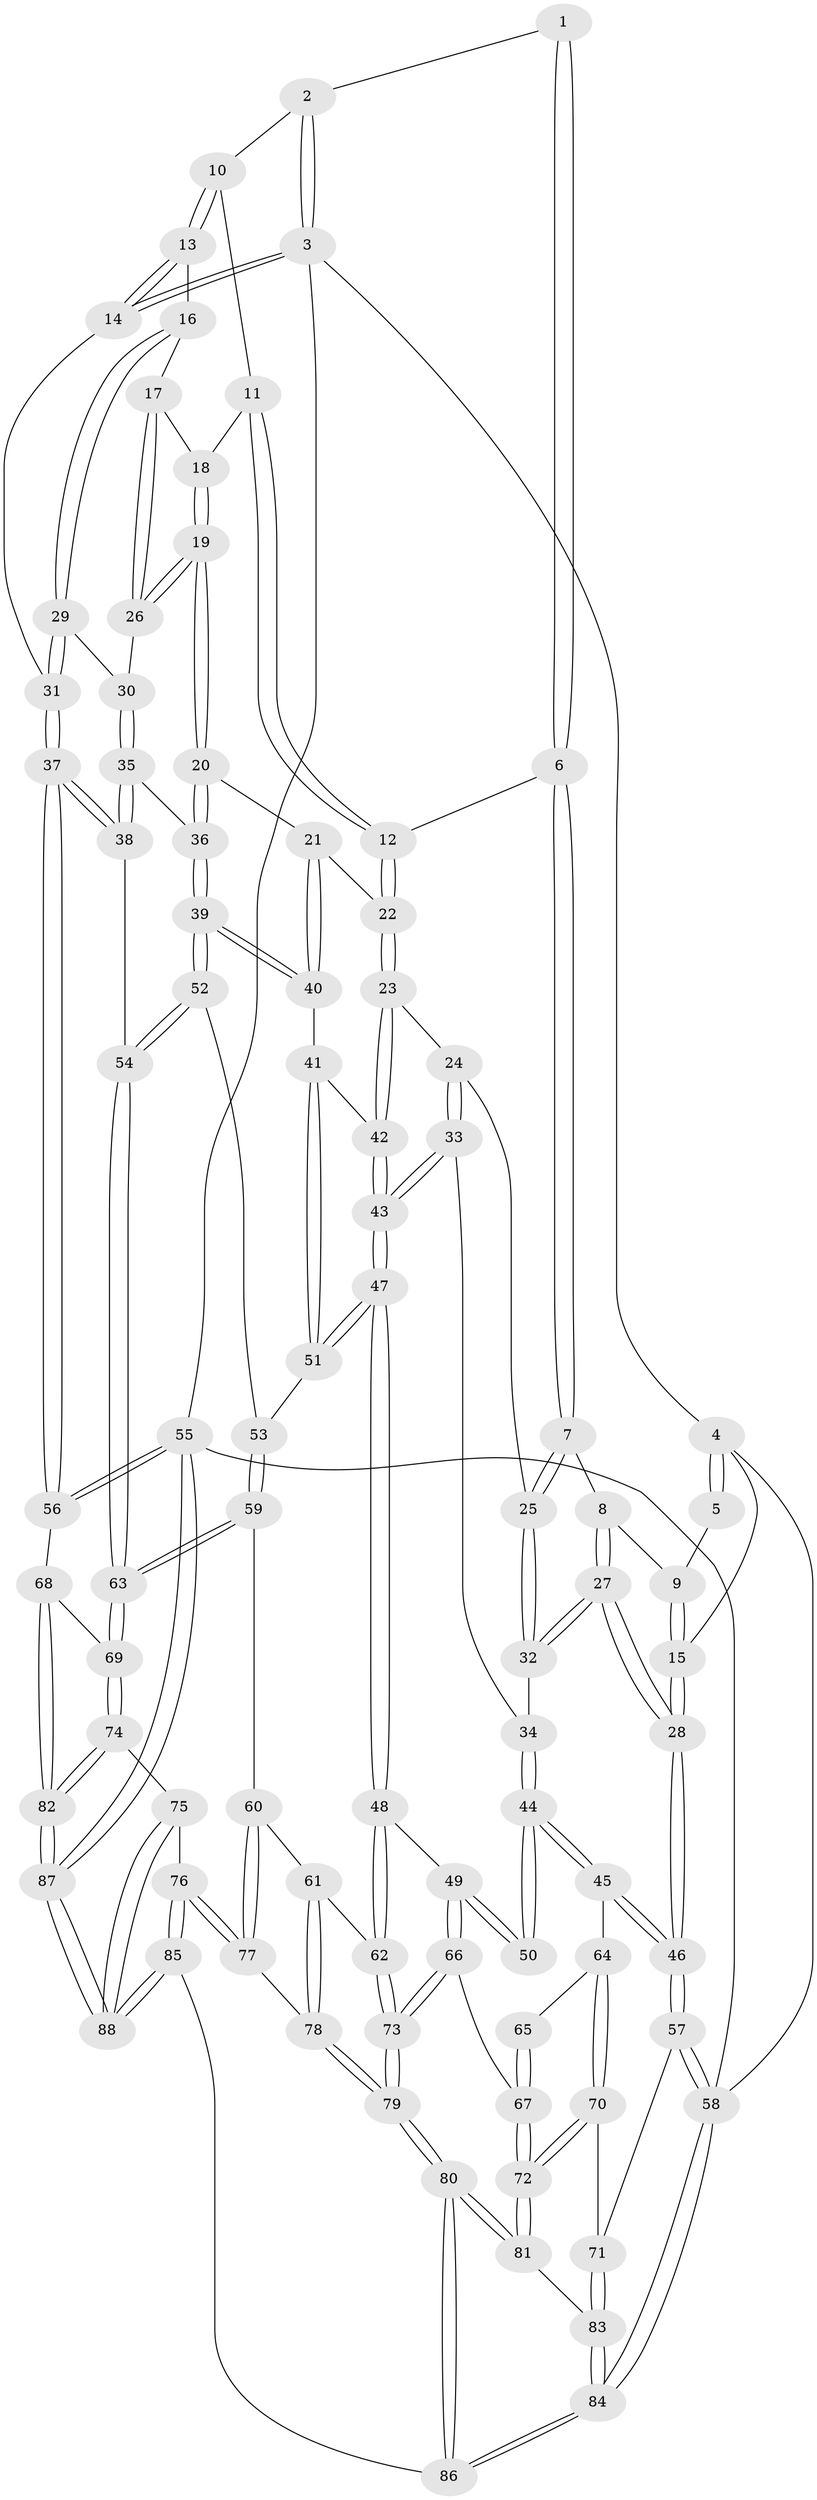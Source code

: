 // Generated by graph-tools (version 1.1) at 2025/11/02/27/25 16:11:54]
// undirected, 88 vertices, 217 edges
graph export_dot {
graph [start="1"]
  node [color=gray90,style=filled];
  1 [pos="+0.556244196323689+0"];
  2 [pos="+0.7094318961692104+0"];
  3 [pos="+1+0"];
  4 [pos="+0+0"];
  5 [pos="+0.3376343393114236+0"];
  6 [pos="+0.5392273641236142+0"];
  7 [pos="+0.44572458826951034+0.13753536591597051"];
  8 [pos="+0.3407175790347281+0.12728165239256384"];
  9 [pos="+0.3115096368798107+0.09212494189271456"];
  10 [pos="+0.7933427991294817+0.042809216833906295"];
  11 [pos="+0.65797444379639+0.11039200424736145"];
  12 [pos="+0.6345141333622127+0.10077789053716467"];
  13 [pos="+0.8378796964493629+0.12046606413331763"];
  14 [pos="+1+0"];
  15 [pos="+0+0"];
  16 [pos="+0.8363247284584877+0.12690563012340114"];
  17 [pos="+0.7348896583928914+0.14973495481196694"];
  18 [pos="+0.6791268051064097+0.1275953143901612"];
  19 [pos="+0.6697004892989543+0.2806410476192906"];
  20 [pos="+0.6633965949467242+0.2842740797412041"];
  21 [pos="+0.6292668994654992+0.29443742698533637"];
  22 [pos="+0.598813597759132+0.29066970603019565"];
  23 [pos="+0.5775222364685583+0.2946656196380933"];
  24 [pos="+0.5333423334466205+0.25962482539701837"];
  25 [pos="+0.45429564496681146+0.16954430259760858"];
  26 [pos="+0.68425865170363+0.27496401402889514"];
  27 [pos="+0.15730443638036087+0.30663858556139634"];
  28 [pos="+0+0.3228779797473492"];
  29 [pos="+0.8615051222127452+0.2373391999708074"];
  30 [pos="+0.8421723242055892+0.26467233024236914"];
  31 [pos="+1+0.27085495922422503"];
  32 [pos="+0.3150185085132726+0.35358410441339827"];
  33 [pos="+0.3393231734953243+0.3705879133522641"];
  34 [pos="+0.32832059096825583+0.3659492331495563"];
  35 [pos="+0.8487492981894045+0.4347514991893498"];
  36 [pos="+0.8225633404477006+0.4438712437565678"];
  37 [pos="+1+0.468063710078329"];
  38 [pos="+0.9880733003581635+0.4954100750144119"];
  39 [pos="+0.7501474775665264+0.4871941473382115"];
  40 [pos="+0.7039400250001094+0.45982231092803705"];
  41 [pos="+0.6101386659423352+0.46702823295946544"];
  42 [pos="+0.5148520198124003+0.42631562190133543"];
  43 [pos="+0.4741768005833863+0.45642124471639123"];
  44 [pos="+0.3031636208452094+0.5052067801873075"];
  45 [pos="+0.059473294230718475+0.5263169114079536"];
  46 [pos="+0+0.44931620616354845"];
  47 [pos="+0.45775821186922244+0.589879342245845"];
  48 [pos="+0.4536103102621999+0.6009131792524645"];
  49 [pos="+0.41224251245675614+0.617119521176639"];
  50 [pos="+0.378928042935378+0.6090604642555094"];
  51 [pos="+0.6147209576723722+0.5456715573547876"];
  52 [pos="+0.7384972852774404+0.5305714335441731"];
  53 [pos="+0.6985100252787295+0.5831112746600544"];
  54 [pos="+0.875222258146678+0.6576076032800038"];
  55 [pos="+1+1"];
  56 [pos="+1+0.708942928153561"];
  57 [pos="+0+0.6169771328929221"];
  58 [pos="+0+1"];
  59 [pos="+0.6814094532908885+0.6605755922836426"];
  60 [pos="+0.6656411800161469+0.6731235407052492"];
  61 [pos="+0.5913333932418539+0.6859569153654399"];
  62 [pos="+0.5382903200693683+0.6766683627611919"];
  63 [pos="+0.8616250247397569+0.7202962533380863"];
  64 [pos="+0.16758502715842907+0.6269544582509102"];
  65 [pos="+0.23603719003417314+0.6312563007910567"];
  66 [pos="+0.3715376938549006+0.7416581970534772"];
  67 [pos="+0.31339847044289576+0.778442167238845"];
  68 [pos="+0.9256191946189003+0.7578577791385324"];
  69 [pos="+0.8679747183134474+0.737821545001915"];
  70 [pos="+0.17634244083776915+0.7273203917696772"];
  71 [pos="+0.12323098028763599+0.8037983076808243"];
  72 [pos="+0.2859920126854622+0.8086083445904843"];
  73 [pos="+0.48537989840490103+0.871301569310494"];
  74 [pos="+0.7843203534719692+0.8642906241641093"];
  75 [pos="+0.7588485701385423+0.8772560804261966"];
  76 [pos="+0.7448181828528638+0.8818613484022394"];
  77 [pos="+0.7178910118302634+0.8715232885698926"];
  78 [pos="+0.6199267517580797+0.8777267604129239"];
  79 [pos="+0.4969510424806271+0.9306600151952693"];
  80 [pos="+0.45116294960036524+1"];
  81 [pos="+0.2824884872251898+0.8487189814355716"];
  82 [pos="+0.9906920090327622+0.9751139256989294"];
  83 [pos="+0.11163009499030628+0.9318564558524797"];
  84 [pos="+0+1"];
  85 [pos="+0.7104188923331507+1"];
  86 [pos="+0.4344578395419125+1"];
  87 [pos="+1+1"];
  88 [pos="+1+1"];
  1 -- 2;
  1 -- 6;
  1 -- 6;
  2 -- 3;
  2 -- 3;
  2 -- 10;
  3 -- 4;
  3 -- 14;
  3 -- 14;
  3 -- 55;
  4 -- 5;
  4 -- 5;
  4 -- 15;
  4 -- 58;
  5 -- 9;
  6 -- 7;
  6 -- 7;
  6 -- 12;
  7 -- 8;
  7 -- 25;
  7 -- 25;
  8 -- 9;
  8 -- 27;
  8 -- 27;
  9 -- 15;
  9 -- 15;
  10 -- 11;
  10 -- 13;
  10 -- 13;
  11 -- 12;
  11 -- 12;
  11 -- 18;
  12 -- 22;
  12 -- 22;
  13 -- 14;
  13 -- 14;
  13 -- 16;
  14 -- 31;
  15 -- 28;
  15 -- 28;
  16 -- 17;
  16 -- 29;
  16 -- 29;
  17 -- 18;
  17 -- 26;
  17 -- 26;
  18 -- 19;
  18 -- 19;
  19 -- 20;
  19 -- 20;
  19 -- 26;
  19 -- 26;
  20 -- 21;
  20 -- 36;
  20 -- 36;
  21 -- 22;
  21 -- 40;
  21 -- 40;
  22 -- 23;
  22 -- 23;
  23 -- 24;
  23 -- 42;
  23 -- 42;
  24 -- 25;
  24 -- 33;
  24 -- 33;
  25 -- 32;
  25 -- 32;
  26 -- 30;
  27 -- 28;
  27 -- 28;
  27 -- 32;
  27 -- 32;
  28 -- 46;
  28 -- 46;
  29 -- 30;
  29 -- 31;
  29 -- 31;
  30 -- 35;
  30 -- 35;
  31 -- 37;
  31 -- 37;
  32 -- 34;
  33 -- 34;
  33 -- 43;
  33 -- 43;
  34 -- 44;
  34 -- 44;
  35 -- 36;
  35 -- 38;
  35 -- 38;
  36 -- 39;
  36 -- 39;
  37 -- 38;
  37 -- 38;
  37 -- 56;
  37 -- 56;
  38 -- 54;
  39 -- 40;
  39 -- 40;
  39 -- 52;
  39 -- 52;
  40 -- 41;
  41 -- 42;
  41 -- 51;
  41 -- 51;
  42 -- 43;
  42 -- 43;
  43 -- 47;
  43 -- 47;
  44 -- 45;
  44 -- 45;
  44 -- 50;
  44 -- 50;
  45 -- 46;
  45 -- 46;
  45 -- 64;
  46 -- 57;
  46 -- 57;
  47 -- 48;
  47 -- 48;
  47 -- 51;
  47 -- 51;
  48 -- 49;
  48 -- 62;
  48 -- 62;
  49 -- 50;
  49 -- 50;
  49 -- 66;
  49 -- 66;
  51 -- 53;
  52 -- 53;
  52 -- 54;
  52 -- 54;
  53 -- 59;
  53 -- 59;
  54 -- 63;
  54 -- 63;
  55 -- 56;
  55 -- 56;
  55 -- 87;
  55 -- 87;
  55 -- 58;
  56 -- 68;
  57 -- 58;
  57 -- 58;
  57 -- 71;
  58 -- 84;
  58 -- 84;
  59 -- 60;
  59 -- 63;
  59 -- 63;
  60 -- 61;
  60 -- 77;
  60 -- 77;
  61 -- 62;
  61 -- 78;
  61 -- 78;
  62 -- 73;
  62 -- 73;
  63 -- 69;
  63 -- 69;
  64 -- 65;
  64 -- 70;
  64 -- 70;
  65 -- 67;
  65 -- 67;
  66 -- 67;
  66 -- 73;
  66 -- 73;
  67 -- 72;
  67 -- 72;
  68 -- 69;
  68 -- 82;
  68 -- 82;
  69 -- 74;
  69 -- 74;
  70 -- 71;
  70 -- 72;
  70 -- 72;
  71 -- 83;
  71 -- 83;
  72 -- 81;
  72 -- 81;
  73 -- 79;
  73 -- 79;
  74 -- 75;
  74 -- 82;
  74 -- 82;
  75 -- 76;
  75 -- 88;
  75 -- 88;
  76 -- 77;
  76 -- 77;
  76 -- 85;
  76 -- 85;
  77 -- 78;
  78 -- 79;
  78 -- 79;
  79 -- 80;
  79 -- 80;
  80 -- 81;
  80 -- 81;
  80 -- 86;
  80 -- 86;
  81 -- 83;
  82 -- 87;
  82 -- 87;
  83 -- 84;
  83 -- 84;
  84 -- 86;
  84 -- 86;
  85 -- 86;
  85 -- 88;
  85 -- 88;
  87 -- 88;
  87 -- 88;
}
